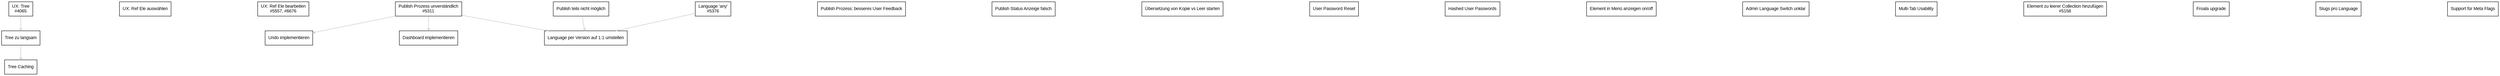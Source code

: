 // List of open items with dependencies, as collected by @htr and @mwa around
// Nov 2017.

digraph sc {
  ratio="compress"
  overlap = false;

  node [fontsize="11" fontname="Arial" shape="record" bgcolour=white];
  edge [fontsize="9" fontname="Arial" color="grey" arrowhead="open" arrowsize="0.5"];

  tree_ux [label="UX: Tree\n#4065", shape=record]
  tree_slow [label="Tree zu langsam", shape=record]
  tree_caching [label="Tree Caching", shape=record]

  tree_ux -> tree_slow
  tree_slow -> tree_caching

  ref_ele_choice [label="UX: Ref Ele auswählen", shape=record]
  ref_ele_edit [label="UX: Ref Ele bearbeiten\n#5557, #6676", shape=record]

  publish_incompr [label="Publish Prozess unverständlich\n#5311", shape=record]
  publish_user_feedback [label="Publish Prozess: besseres User Feedback", shape=record]
  publish_status_wrong [label="Publish Status Anzeige falsch", shape=record]

  impl_undo [label="Undo implementieren", shape=record]
  impl_dashboard [label="Dashboard implementieren", shape=record]
  publish_incompr -> impl_dashboard
  publish_incompr -> impl_undo

  one_lang_per_version [label="Language per Version auf 1:1 umstellen", shape=record]
  publish_incompr -> one_lang_per_version

  cannot_publish [label="Publish teils nicht möglich\n", shape=record]
  cannot_publish -> one_lang_per_version

  lang_any [label="Language 'any'\n#5376", shape=record]
  lang_any -> one_lang_per_version

  trans_copy_vs_empty [label="Übersetzung von Kopie vs Leer starten", shape=record]

  user_pwd_reset [label="User Password Reset", shape=record]
  hashed_user_pwd [label="Hashed User Passwords", shape=record]

  show_in_menu [label="Element in Menü anzeigen on/off", shape=record]

  adming_lang_switch [label="Admin Language Switch unklar", shape=record]

  multi_tab_ux [label="Multi-Tab Usability", shape=record]

  add_to_empty_collection [label="Element zu leerer Collection hinzufügen\n#5158", shape=record]

  froala_upgrade [label="Froala upgrade", shape=record]

  slugs_per_lang [label="Slugs pro Language", shape=record]

  meta_flag [label="Support für Meta Flags", shape=record]

  nodesep = 3.0
}
